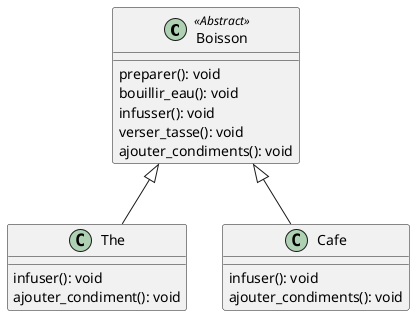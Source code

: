 @startuml Diagramme de classe

class Boisson <<Abstract>>{
    preparer(): void
    bouillir_eau(): void 
    infusser(): void 
    verser_tasse(): void 
    ajouter_condiments(): void 
}
class The extends Boisson{
    infuser(): void 
    ajouter_condiment(): void 
}
class Cafe extends Boisson{
    infuser(): void 
    ajouter_condiments(): void 
}
@enduml

@startuml ds-preparer
skinparam style strictuml

participant ":StarbuzzTest" as S
participant ":The" as T
participant ":Boisson" as B
participant "System.out" as P

-> S: preparer_the()
S --> T: create()
T --> B: create()
S -> T: prepare()
activate T
    T -> B: prepare()
    activate B

        B -> B: bouillir_eau()
            activate B
                B -> P: println(...)
            deactivate B
        B -> T: infuser()
            activate T
               T -> P: println(...)
            deactivate T
        B -> B: verser_tasse()
            activate B
                B -> P: println(...)
            deactivate B
        B -> T: ajouter_condiments()
            activate T
               T -> P: println(...)
            deactivate T
    deactivate B
deactivate T



@enduml
